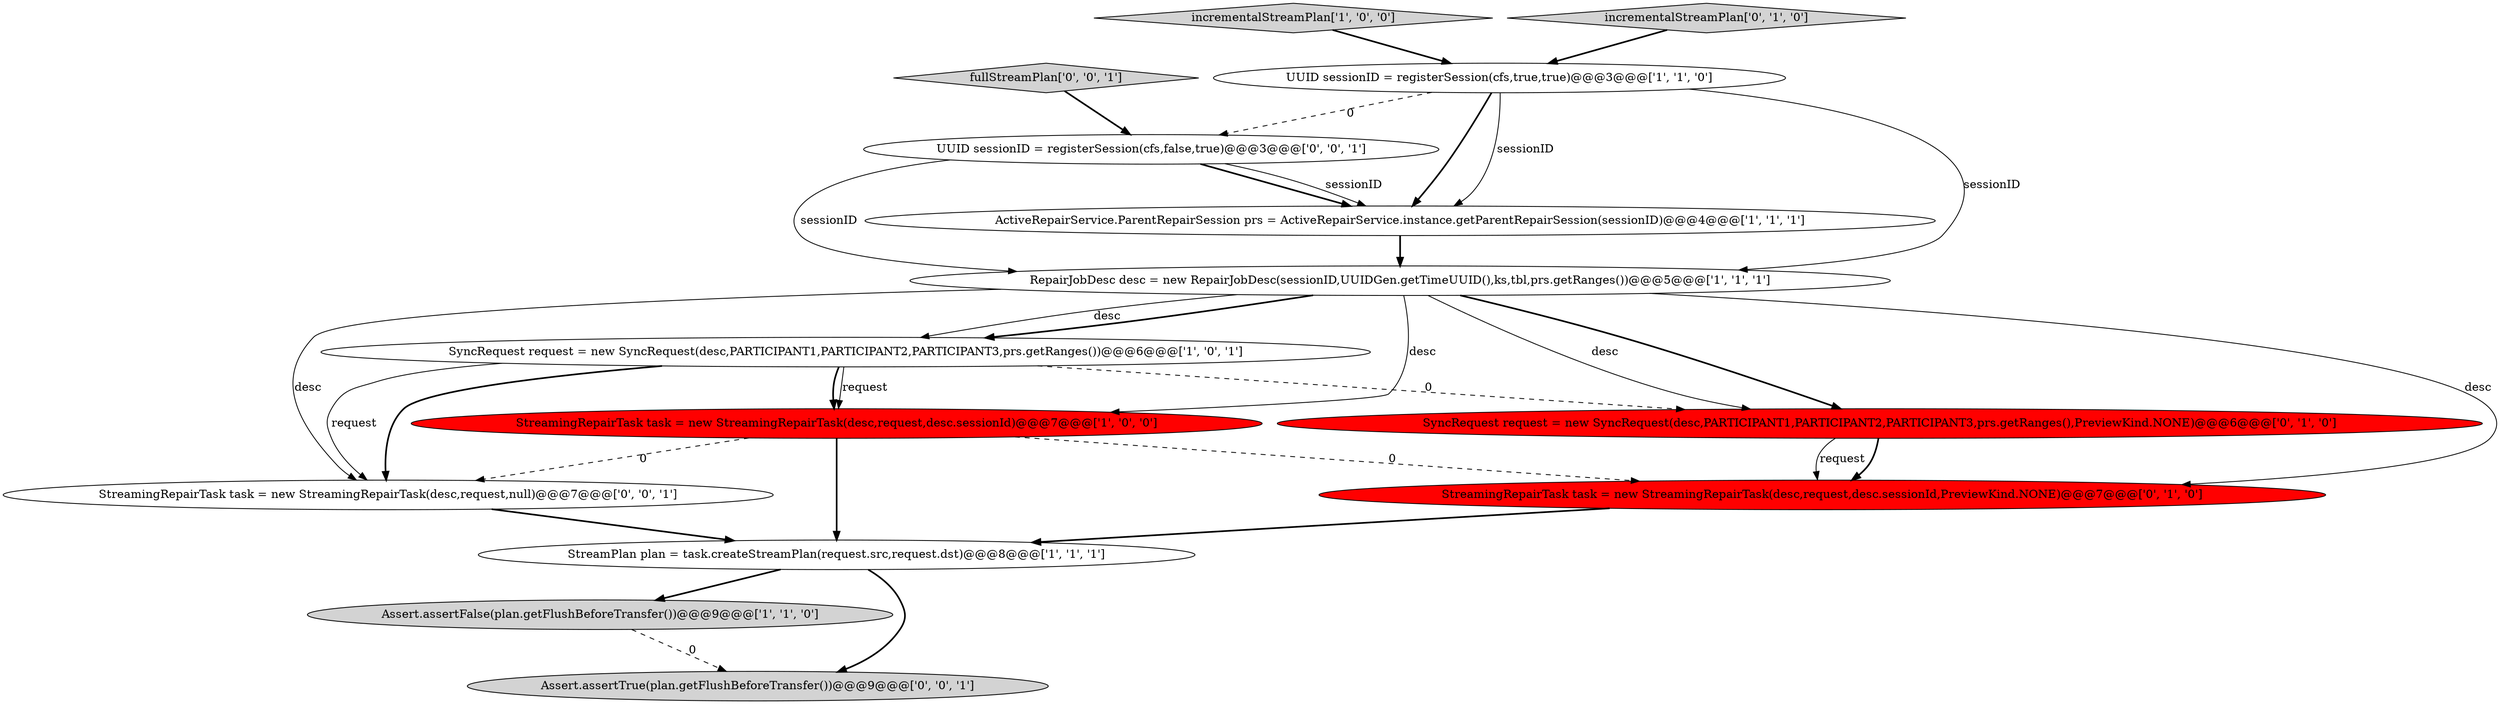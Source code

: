 digraph {
10 [style = filled, label = "StreamingRepairTask task = new StreamingRepairTask(desc,request,desc.sessionId,PreviewKind.NONE)@@@7@@@['0', '1', '0']", fillcolor = red, shape = ellipse image = "AAA1AAABBB2BBB"];
5 [style = filled, label = "ActiveRepairService.ParentRepairSession prs = ActiveRepairService.instance.getParentRepairSession(sessionID)@@@4@@@['1', '1', '1']", fillcolor = white, shape = ellipse image = "AAA0AAABBB1BBB"];
12 [style = filled, label = "UUID sessionID = registerSession(cfs,false,true)@@@3@@@['0', '0', '1']", fillcolor = white, shape = ellipse image = "AAA0AAABBB3BBB"];
7 [style = filled, label = "Assert.assertFalse(plan.getFlushBeforeTransfer())@@@9@@@['1', '1', '0']", fillcolor = lightgray, shape = ellipse image = "AAA0AAABBB1BBB"];
1 [style = filled, label = "incrementalStreamPlan['1', '0', '0']", fillcolor = lightgray, shape = diamond image = "AAA0AAABBB1BBB"];
6 [style = filled, label = "StreamingRepairTask task = new StreamingRepairTask(desc,request,desc.sessionId)@@@7@@@['1', '0', '0']", fillcolor = red, shape = ellipse image = "AAA1AAABBB1BBB"];
8 [style = filled, label = "SyncRequest request = new SyncRequest(desc,PARTICIPANT1,PARTICIPANT2,PARTICIPANT3,prs.getRanges(),PreviewKind.NONE)@@@6@@@['0', '1', '0']", fillcolor = red, shape = ellipse image = "AAA1AAABBB2BBB"];
14 [style = filled, label = "StreamingRepairTask task = new StreamingRepairTask(desc,request,null)@@@7@@@['0', '0', '1']", fillcolor = white, shape = ellipse image = "AAA0AAABBB3BBB"];
2 [style = filled, label = "StreamPlan plan = task.createStreamPlan(request.src,request.dst)@@@8@@@['1', '1', '1']", fillcolor = white, shape = ellipse image = "AAA0AAABBB1BBB"];
13 [style = filled, label = "fullStreamPlan['0', '0', '1']", fillcolor = lightgray, shape = diamond image = "AAA0AAABBB3BBB"];
3 [style = filled, label = "RepairJobDesc desc = new RepairJobDesc(sessionID,UUIDGen.getTimeUUID(),ks,tbl,prs.getRanges())@@@5@@@['1', '1', '1']", fillcolor = white, shape = ellipse image = "AAA0AAABBB1BBB"];
0 [style = filled, label = "SyncRequest request = new SyncRequest(desc,PARTICIPANT1,PARTICIPANT2,PARTICIPANT3,prs.getRanges())@@@6@@@['1', '0', '1']", fillcolor = white, shape = ellipse image = "AAA0AAABBB1BBB"];
11 [style = filled, label = "Assert.assertTrue(plan.getFlushBeforeTransfer())@@@9@@@['0', '0', '1']", fillcolor = lightgray, shape = ellipse image = "AAA0AAABBB3BBB"];
9 [style = filled, label = "incrementalStreamPlan['0', '1', '0']", fillcolor = lightgray, shape = diamond image = "AAA0AAABBB2BBB"];
4 [style = filled, label = "UUID sessionID = registerSession(cfs,true,true)@@@3@@@['1', '1', '0']", fillcolor = white, shape = ellipse image = "AAA0AAABBB1BBB"];
5->3 [style = bold, label=""];
8->10 [style = bold, label=""];
1->4 [style = bold, label=""];
3->8 [style = solid, label="desc"];
12->5 [style = bold, label=""];
12->5 [style = solid, label="sessionID"];
0->6 [style = bold, label=""];
4->5 [style = solid, label="sessionID"];
9->4 [style = bold, label=""];
3->10 [style = solid, label="desc"];
8->10 [style = solid, label="request"];
7->11 [style = dashed, label="0"];
12->3 [style = solid, label="sessionID"];
6->14 [style = dashed, label="0"];
3->0 [style = solid, label="desc"];
3->0 [style = bold, label=""];
4->12 [style = dashed, label="0"];
6->10 [style = dashed, label="0"];
6->2 [style = bold, label=""];
0->14 [style = solid, label="request"];
0->14 [style = bold, label=""];
13->12 [style = bold, label=""];
3->8 [style = bold, label=""];
0->6 [style = solid, label="request"];
4->3 [style = solid, label="sessionID"];
3->14 [style = solid, label="desc"];
0->8 [style = dashed, label="0"];
10->2 [style = bold, label=""];
14->2 [style = bold, label=""];
3->6 [style = solid, label="desc"];
2->7 [style = bold, label=""];
4->5 [style = bold, label=""];
2->11 [style = bold, label=""];
}
